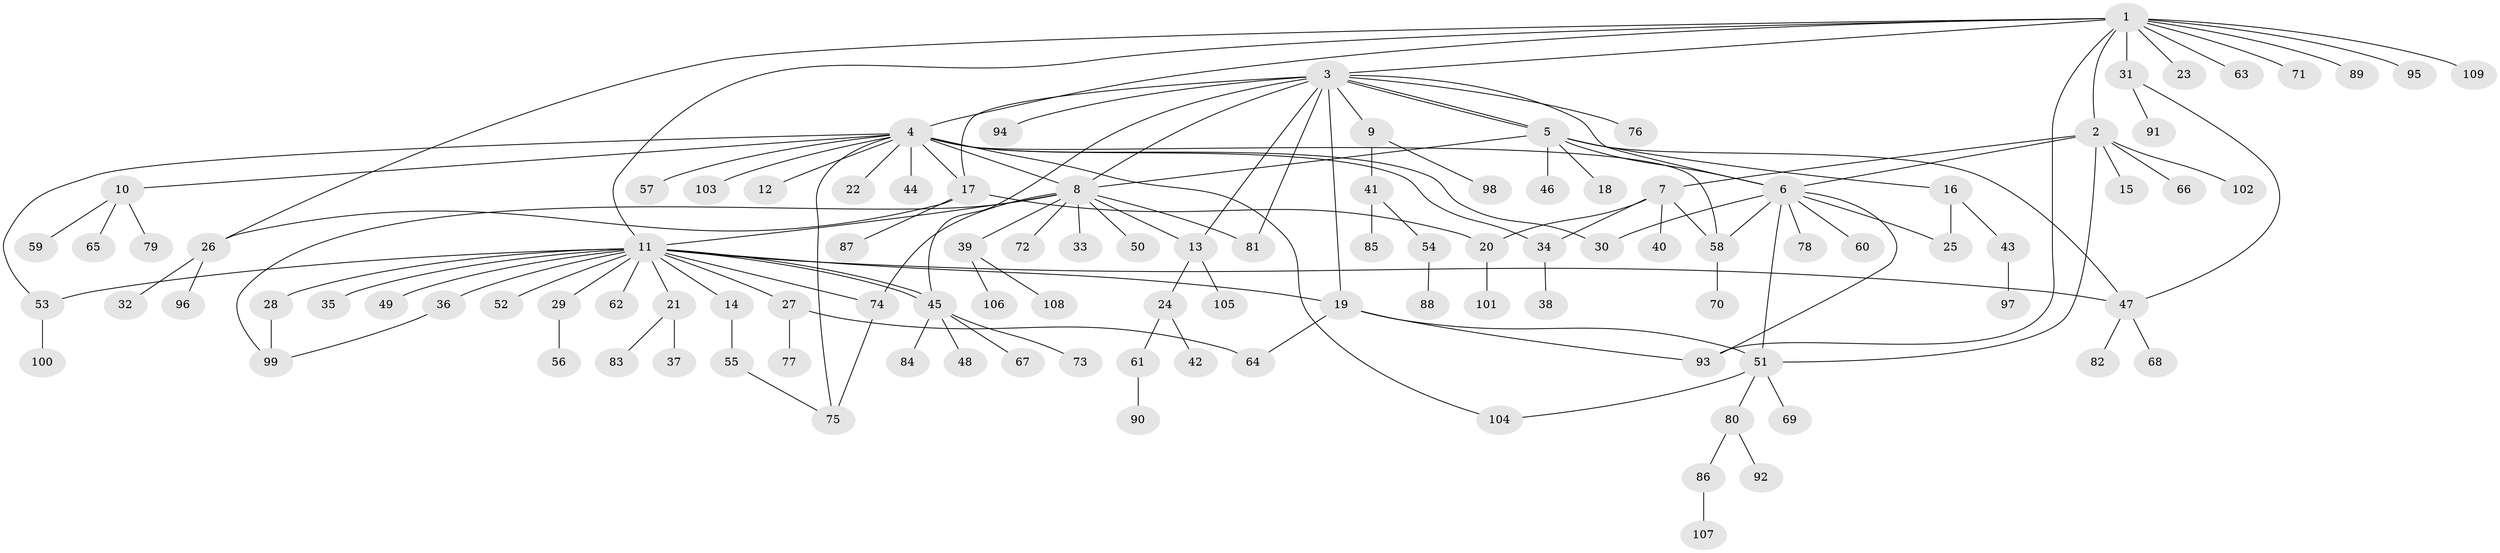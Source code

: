 // coarse degree distribution, {12: 0.012345679012345678, 10: 0.012345679012345678, 14: 0.012345679012345678, 16: 0.012345679012345678, 7: 0.012345679012345678, 9: 0.012345679012345678, 13: 0.012345679012345678, 3: 0.13580246913580246, 17: 0.012345679012345678, 1: 0.6049382716049383, 2: 0.09876543209876543, 4: 0.012345679012345678, 6: 0.04938271604938271}
// Generated by graph-tools (version 1.1) at 2025/51/02/27/25 19:51:54]
// undirected, 109 vertices, 141 edges
graph export_dot {
graph [start="1"]
  node [color=gray90,style=filled];
  1;
  2;
  3;
  4;
  5;
  6;
  7;
  8;
  9;
  10;
  11;
  12;
  13;
  14;
  15;
  16;
  17;
  18;
  19;
  20;
  21;
  22;
  23;
  24;
  25;
  26;
  27;
  28;
  29;
  30;
  31;
  32;
  33;
  34;
  35;
  36;
  37;
  38;
  39;
  40;
  41;
  42;
  43;
  44;
  45;
  46;
  47;
  48;
  49;
  50;
  51;
  52;
  53;
  54;
  55;
  56;
  57;
  58;
  59;
  60;
  61;
  62;
  63;
  64;
  65;
  66;
  67;
  68;
  69;
  70;
  71;
  72;
  73;
  74;
  75;
  76;
  77;
  78;
  79;
  80;
  81;
  82;
  83;
  84;
  85;
  86;
  87;
  88;
  89;
  90;
  91;
  92;
  93;
  94;
  95;
  96;
  97;
  98;
  99;
  100;
  101;
  102;
  103;
  104;
  105;
  106;
  107;
  108;
  109;
  1 -- 2;
  1 -- 3;
  1 -- 4;
  1 -- 11;
  1 -- 23;
  1 -- 26;
  1 -- 31;
  1 -- 63;
  1 -- 71;
  1 -- 89;
  1 -- 93;
  1 -- 95;
  1 -- 109;
  2 -- 6;
  2 -- 7;
  2 -- 15;
  2 -- 51;
  2 -- 66;
  2 -- 102;
  3 -- 5;
  3 -- 5;
  3 -- 6;
  3 -- 8;
  3 -- 9;
  3 -- 13;
  3 -- 17;
  3 -- 19;
  3 -- 45;
  3 -- 76;
  3 -- 81;
  3 -- 94;
  4 -- 8;
  4 -- 10;
  4 -- 12;
  4 -- 17;
  4 -- 22;
  4 -- 30;
  4 -- 34;
  4 -- 44;
  4 -- 53;
  4 -- 57;
  4 -- 58;
  4 -- 75;
  4 -- 103;
  4 -- 104;
  5 -- 6;
  5 -- 8;
  5 -- 16;
  5 -- 18;
  5 -- 46;
  5 -- 47;
  6 -- 25;
  6 -- 30;
  6 -- 51;
  6 -- 58;
  6 -- 60;
  6 -- 78;
  6 -- 93;
  7 -- 20;
  7 -- 34;
  7 -- 40;
  7 -- 58;
  8 -- 11;
  8 -- 13;
  8 -- 33;
  8 -- 39;
  8 -- 50;
  8 -- 72;
  8 -- 74;
  8 -- 81;
  8 -- 99;
  9 -- 41;
  9 -- 98;
  10 -- 59;
  10 -- 65;
  10 -- 79;
  11 -- 14;
  11 -- 19;
  11 -- 21;
  11 -- 27;
  11 -- 28;
  11 -- 29;
  11 -- 35;
  11 -- 36;
  11 -- 45;
  11 -- 45;
  11 -- 47;
  11 -- 49;
  11 -- 52;
  11 -- 53;
  11 -- 62;
  11 -- 74;
  13 -- 24;
  13 -- 105;
  14 -- 55;
  16 -- 25;
  16 -- 43;
  17 -- 20;
  17 -- 26;
  17 -- 87;
  19 -- 51;
  19 -- 64;
  19 -- 93;
  20 -- 101;
  21 -- 37;
  21 -- 83;
  24 -- 42;
  24 -- 61;
  26 -- 32;
  26 -- 96;
  27 -- 64;
  27 -- 77;
  28 -- 99;
  29 -- 56;
  31 -- 47;
  31 -- 91;
  34 -- 38;
  36 -- 99;
  39 -- 106;
  39 -- 108;
  41 -- 54;
  41 -- 85;
  43 -- 97;
  45 -- 48;
  45 -- 67;
  45 -- 73;
  45 -- 84;
  47 -- 68;
  47 -- 82;
  51 -- 69;
  51 -- 80;
  51 -- 104;
  53 -- 100;
  54 -- 88;
  55 -- 75;
  58 -- 70;
  61 -- 90;
  74 -- 75;
  80 -- 86;
  80 -- 92;
  86 -- 107;
}
